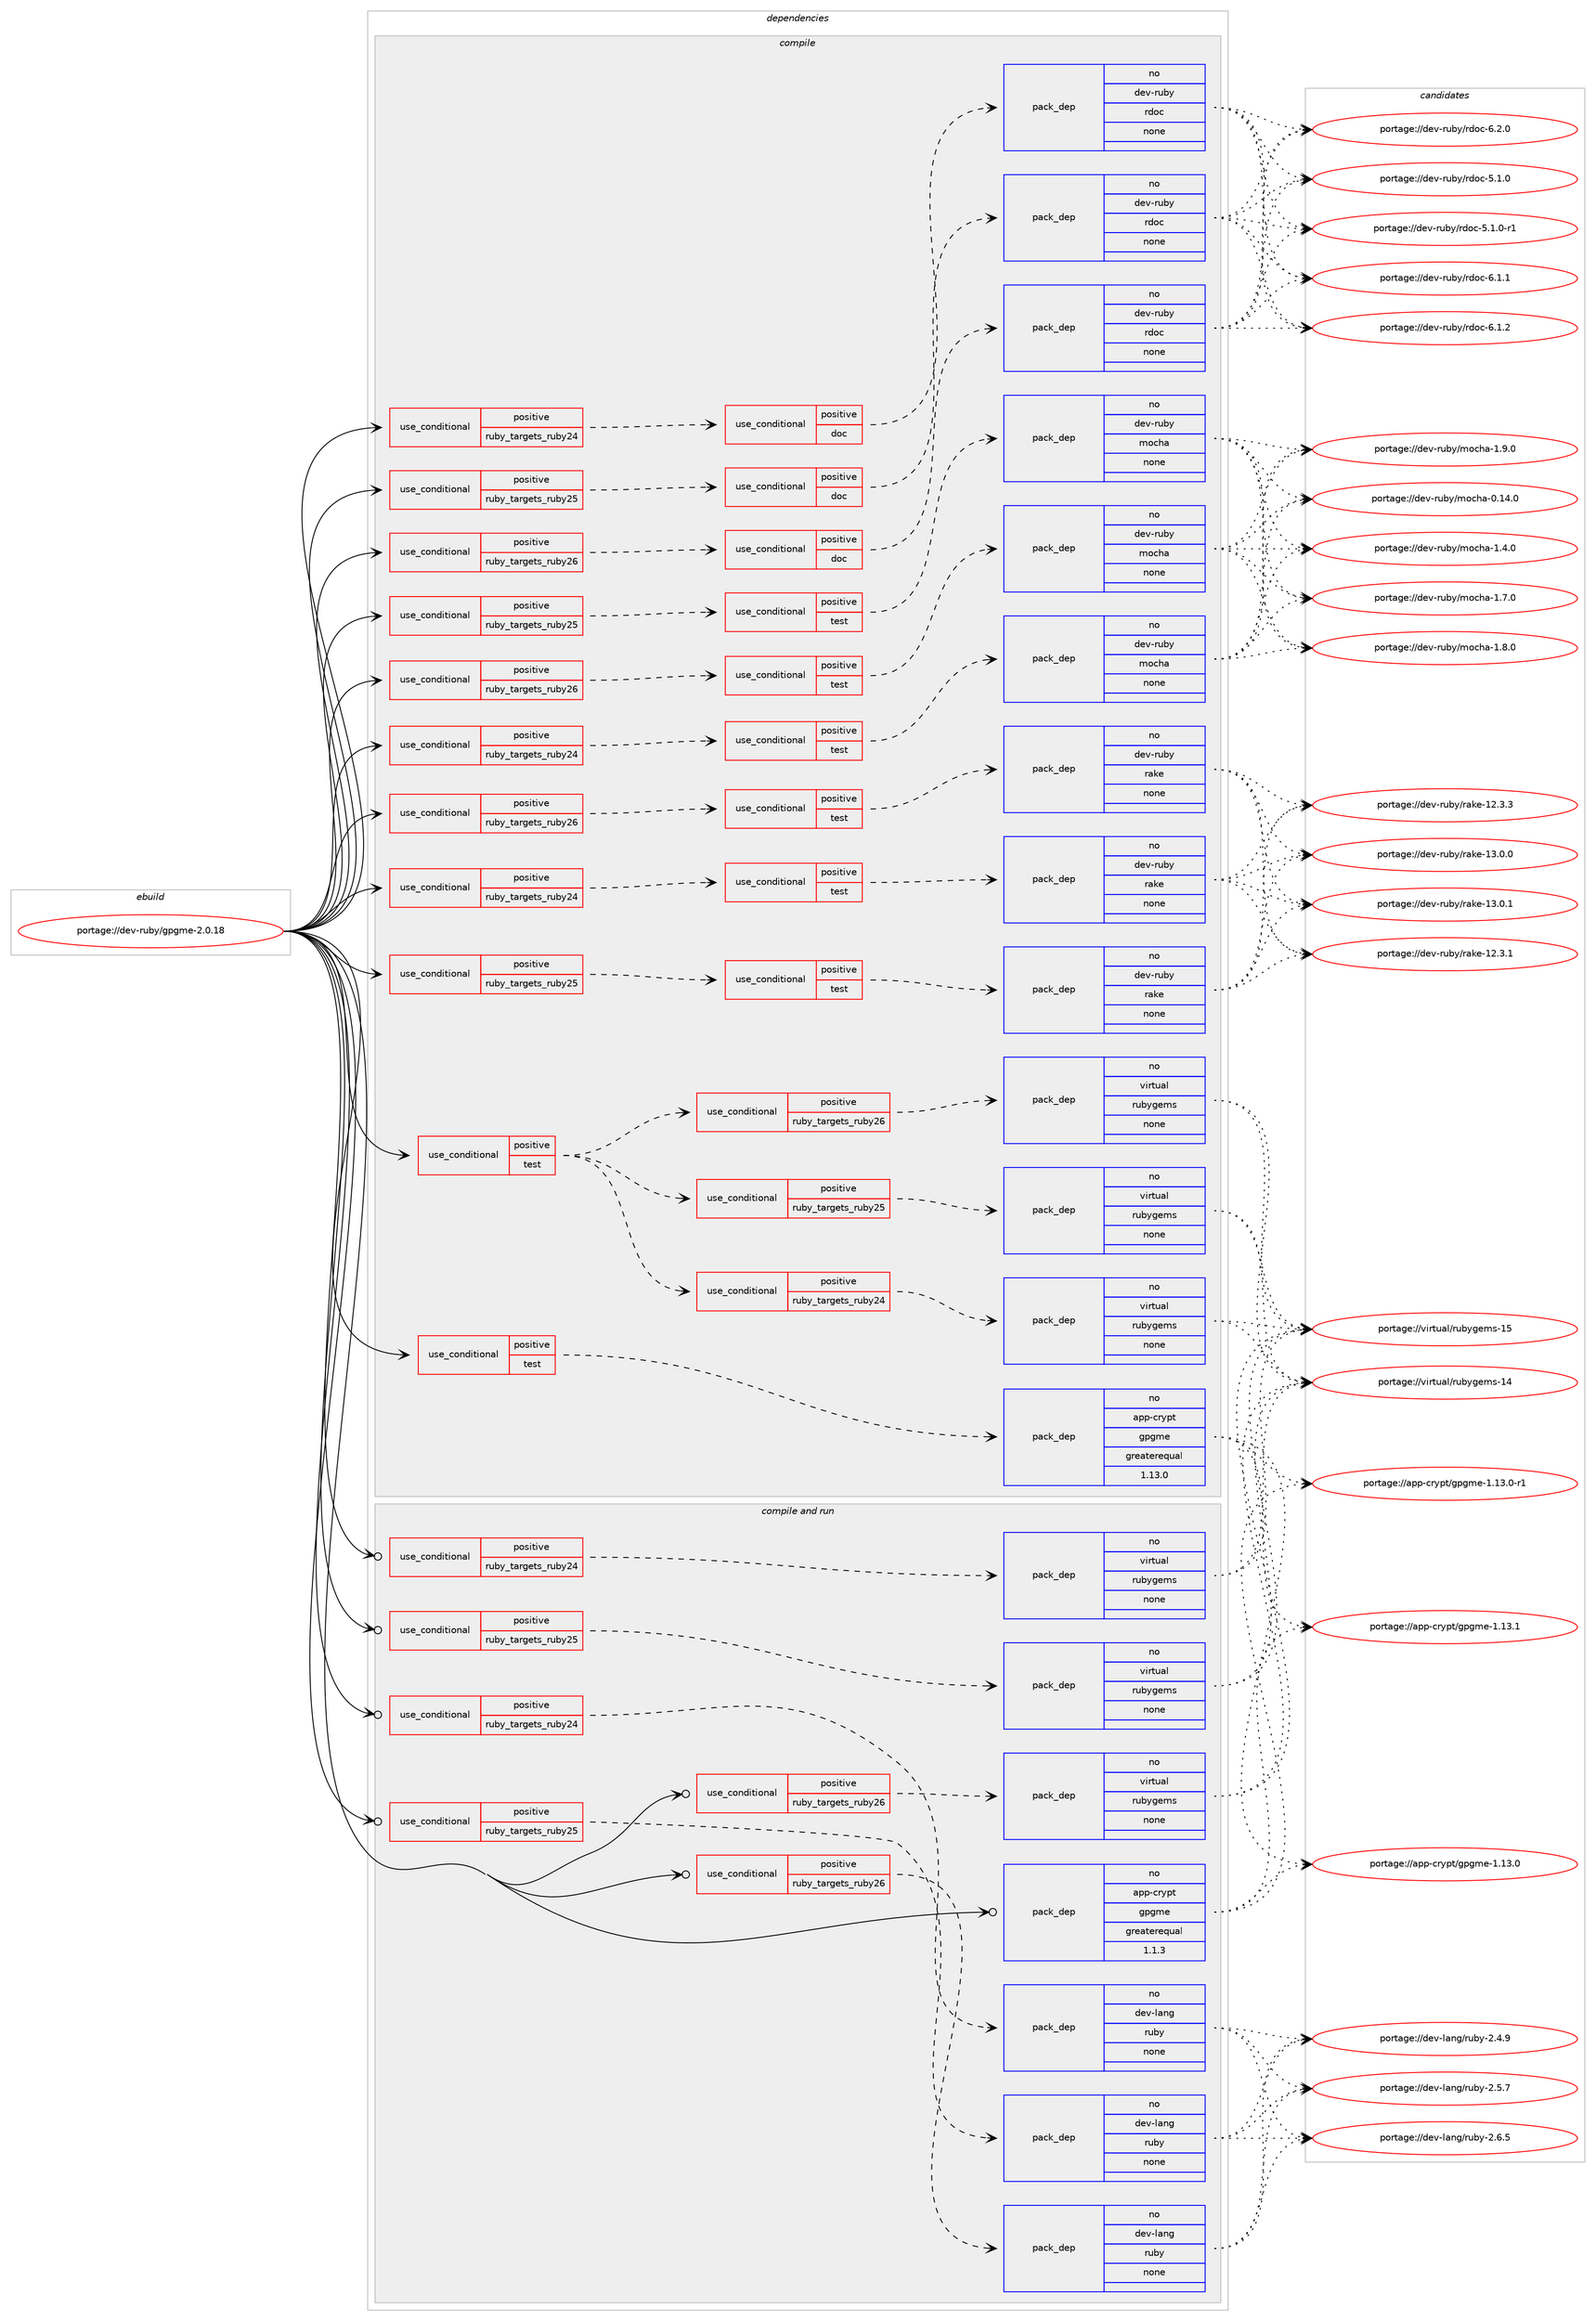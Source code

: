 digraph prolog {

# *************
# Graph options
# *************

newrank=true;
concentrate=true;
compound=true;
graph [rankdir=LR,fontname=Helvetica,fontsize=10,ranksep=1.5];#, ranksep=2.5, nodesep=0.2];
edge  [arrowhead=vee];
node  [fontname=Helvetica,fontsize=10];

# **********
# The ebuild
# **********

subgraph cluster_leftcol {
color=gray;
rank=same;
label=<<i>ebuild</i>>;
id [label="portage://dev-ruby/gpgme-2.0.18", color=red, width=4, href="../dev-ruby/gpgme-2.0.18.svg"];
}

# ****************
# The dependencies
# ****************

subgraph cluster_midcol {
color=gray;
label=<<i>dependencies</i>>;
subgraph cluster_compile {
fillcolor="#eeeeee";
style=filled;
label=<<i>compile</i>>;
subgraph cond52850 {
dependency222394 [label=<<TABLE BORDER="0" CELLBORDER="1" CELLSPACING="0" CELLPADDING="4"><TR><TD ROWSPAN="3" CELLPADDING="10">use_conditional</TD></TR><TR><TD>positive</TD></TR><TR><TD>ruby_targets_ruby24</TD></TR></TABLE>>, shape=none, color=red];
subgraph cond52851 {
dependency222395 [label=<<TABLE BORDER="0" CELLBORDER="1" CELLSPACING="0" CELLPADDING="4"><TR><TD ROWSPAN="3" CELLPADDING="10">use_conditional</TD></TR><TR><TD>positive</TD></TR><TR><TD>doc</TD></TR></TABLE>>, shape=none, color=red];
subgraph pack166064 {
dependency222396 [label=<<TABLE BORDER="0" CELLBORDER="1" CELLSPACING="0" CELLPADDING="4" WIDTH="220"><TR><TD ROWSPAN="6" CELLPADDING="30">pack_dep</TD></TR><TR><TD WIDTH="110">no</TD></TR><TR><TD>dev-ruby</TD></TR><TR><TD>rdoc</TD></TR><TR><TD>none</TD></TR><TR><TD></TD></TR></TABLE>>, shape=none, color=blue];
}
dependency222395:e -> dependency222396:w [weight=20,style="dashed",arrowhead="vee"];
}
dependency222394:e -> dependency222395:w [weight=20,style="dashed",arrowhead="vee"];
}
id:e -> dependency222394:w [weight=20,style="solid",arrowhead="vee"];
subgraph cond52852 {
dependency222397 [label=<<TABLE BORDER="0" CELLBORDER="1" CELLSPACING="0" CELLPADDING="4"><TR><TD ROWSPAN="3" CELLPADDING="10">use_conditional</TD></TR><TR><TD>positive</TD></TR><TR><TD>ruby_targets_ruby24</TD></TR></TABLE>>, shape=none, color=red];
subgraph cond52853 {
dependency222398 [label=<<TABLE BORDER="0" CELLBORDER="1" CELLSPACING="0" CELLPADDING="4"><TR><TD ROWSPAN="3" CELLPADDING="10">use_conditional</TD></TR><TR><TD>positive</TD></TR><TR><TD>test</TD></TR></TABLE>>, shape=none, color=red];
subgraph pack166065 {
dependency222399 [label=<<TABLE BORDER="0" CELLBORDER="1" CELLSPACING="0" CELLPADDING="4" WIDTH="220"><TR><TD ROWSPAN="6" CELLPADDING="30">pack_dep</TD></TR><TR><TD WIDTH="110">no</TD></TR><TR><TD>dev-ruby</TD></TR><TR><TD>mocha</TD></TR><TR><TD>none</TD></TR><TR><TD></TD></TR></TABLE>>, shape=none, color=blue];
}
dependency222398:e -> dependency222399:w [weight=20,style="dashed",arrowhead="vee"];
}
dependency222397:e -> dependency222398:w [weight=20,style="dashed",arrowhead="vee"];
}
id:e -> dependency222397:w [weight=20,style="solid",arrowhead="vee"];
subgraph cond52854 {
dependency222400 [label=<<TABLE BORDER="0" CELLBORDER="1" CELLSPACING="0" CELLPADDING="4"><TR><TD ROWSPAN="3" CELLPADDING="10">use_conditional</TD></TR><TR><TD>positive</TD></TR><TR><TD>ruby_targets_ruby24</TD></TR></TABLE>>, shape=none, color=red];
subgraph cond52855 {
dependency222401 [label=<<TABLE BORDER="0" CELLBORDER="1" CELLSPACING="0" CELLPADDING="4"><TR><TD ROWSPAN="3" CELLPADDING="10">use_conditional</TD></TR><TR><TD>positive</TD></TR><TR><TD>test</TD></TR></TABLE>>, shape=none, color=red];
subgraph pack166066 {
dependency222402 [label=<<TABLE BORDER="0" CELLBORDER="1" CELLSPACING="0" CELLPADDING="4" WIDTH="220"><TR><TD ROWSPAN="6" CELLPADDING="30">pack_dep</TD></TR><TR><TD WIDTH="110">no</TD></TR><TR><TD>dev-ruby</TD></TR><TR><TD>rake</TD></TR><TR><TD>none</TD></TR><TR><TD></TD></TR></TABLE>>, shape=none, color=blue];
}
dependency222401:e -> dependency222402:w [weight=20,style="dashed",arrowhead="vee"];
}
dependency222400:e -> dependency222401:w [weight=20,style="dashed",arrowhead="vee"];
}
id:e -> dependency222400:w [weight=20,style="solid",arrowhead="vee"];
subgraph cond52856 {
dependency222403 [label=<<TABLE BORDER="0" CELLBORDER="1" CELLSPACING="0" CELLPADDING="4"><TR><TD ROWSPAN="3" CELLPADDING="10">use_conditional</TD></TR><TR><TD>positive</TD></TR><TR><TD>ruby_targets_ruby25</TD></TR></TABLE>>, shape=none, color=red];
subgraph cond52857 {
dependency222404 [label=<<TABLE BORDER="0" CELLBORDER="1" CELLSPACING="0" CELLPADDING="4"><TR><TD ROWSPAN="3" CELLPADDING="10">use_conditional</TD></TR><TR><TD>positive</TD></TR><TR><TD>doc</TD></TR></TABLE>>, shape=none, color=red];
subgraph pack166067 {
dependency222405 [label=<<TABLE BORDER="0" CELLBORDER="1" CELLSPACING="0" CELLPADDING="4" WIDTH="220"><TR><TD ROWSPAN="6" CELLPADDING="30">pack_dep</TD></TR><TR><TD WIDTH="110">no</TD></TR><TR><TD>dev-ruby</TD></TR><TR><TD>rdoc</TD></TR><TR><TD>none</TD></TR><TR><TD></TD></TR></TABLE>>, shape=none, color=blue];
}
dependency222404:e -> dependency222405:w [weight=20,style="dashed",arrowhead="vee"];
}
dependency222403:e -> dependency222404:w [weight=20,style="dashed",arrowhead="vee"];
}
id:e -> dependency222403:w [weight=20,style="solid",arrowhead="vee"];
subgraph cond52858 {
dependency222406 [label=<<TABLE BORDER="0" CELLBORDER="1" CELLSPACING="0" CELLPADDING="4"><TR><TD ROWSPAN="3" CELLPADDING="10">use_conditional</TD></TR><TR><TD>positive</TD></TR><TR><TD>ruby_targets_ruby25</TD></TR></TABLE>>, shape=none, color=red];
subgraph cond52859 {
dependency222407 [label=<<TABLE BORDER="0" CELLBORDER="1" CELLSPACING="0" CELLPADDING="4"><TR><TD ROWSPAN="3" CELLPADDING="10">use_conditional</TD></TR><TR><TD>positive</TD></TR><TR><TD>test</TD></TR></TABLE>>, shape=none, color=red];
subgraph pack166068 {
dependency222408 [label=<<TABLE BORDER="0" CELLBORDER="1" CELLSPACING="0" CELLPADDING="4" WIDTH="220"><TR><TD ROWSPAN="6" CELLPADDING="30">pack_dep</TD></TR><TR><TD WIDTH="110">no</TD></TR><TR><TD>dev-ruby</TD></TR><TR><TD>mocha</TD></TR><TR><TD>none</TD></TR><TR><TD></TD></TR></TABLE>>, shape=none, color=blue];
}
dependency222407:e -> dependency222408:w [weight=20,style="dashed",arrowhead="vee"];
}
dependency222406:e -> dependency222407:w [weight=20,style="dashed",arrowhead="vee"];
}
id:e -> dependency222406:w [weight=20,style="solid",arrowhead="vee"];
subgraph cond52860 {
dependency222409 [label=<<TABLE BORDER="0" CELLBORDER="1" CELLSPACING="0" CELLPADDING="4"><TR><TD ROWSPAN="3" CELLPADDING="10">use_conditional</TD></TR><TR><TD>positive</TD></TR><TR><TD>ruby_targets_ruby25</TD></TR></TABLE>>, shape=none, color=red];
subgraph cond52861 {
dependency222410 [label=<<TABLE BORDER="0" CELLBORDER="1" CELLSPACING="0" CELLPADDING="4"><TR><TD ROWSPAN="3" CELLPADDING="10">use_conditional</TD></TR><TR><TD>positive</TD></TR><TR><TD>test</TD></TR></TABLE>>, shape=none, color=red];
subgraph pack166069 {
dependency222411 [label=<<TABLE BORDER="0" CELLBORDER="1" CELLSPACING="0" CELLPADDING="4" WIDTH="220"><TR><TD ROWSPAN="6" CELLPADDING="30">pack_dep</TD></TR><TR><TD WIDTH="110">no</TD></TR><TR><TD>dev-ruby</TD></TR><TR><TD>rake</TD></TR><TR><TD>none</TD></TR><TR><TD></TD></TR></TABLE>>, shape=none, color=blue];
}
dependency222410:e -> dependency222411:w [weight=20,style="dashed",arrowhead="vee"];
}
dependency222409:e -> dependency222410:w [weight=20,style="dashed",arrowhead="vee"];
}
id:e -> dependency222409:w [weight=20,style="solid",arrowhead="vee"];
subgraph cond52862 {
dependency222412 [label=<<TABLE BORDER="0" CELLBORDER="1" CELLSPACING="0" CELLPADDING="4"><TR><TD ROWSPAN="3" CELLPADDING="10">use_conditional</TD></TR><TR><TD>positive</TD></TR><TR><TD>ruby_targets_ruby26</TD></TR></TABLE>>, shape=none, color=red];
subgraph cond52863 {
dependency222413 [label=<<TABLE BORDER="0" CELLBORDER="1" CELLSPACING="0" CELLPADDING="4"><TR><TD ROWSPAN="3" CELLPADDING="10">use_conditional</TD></TR><TR><TD>positive</TD></TR><TR><TD>doc</TD></TR></TABLE>>, shape=none, color=red];
subgraph pack166070 {
dependency222414 [label=<<TABLE BORDER="0" CELLBORDER="1" CELLSPACING="0" CELLPADDING="4" WIDTH="220"><TR><TD ROWSPAN="6" CELLPADDING="30">pack_dep</TD></TR><TR><TD WIDTH="110">no</TD></TR><TR><TD>dev-ruby</TD></TR><TR><TD>rdoc</TD></TR><TR><TD>none</TD></TR><TR><TD></TD></TR></TABLE>>, shape=none, color=blue];
}
dependency222413:e -> dependency222414:w [weight=20,style="dashed",arrowhead="vee"];
}
dependency222412:e -> dependency222413:w [weight=20,style="dashed",arrowhead="vee"];
}
id:e -> dependency222412:w [weight=20,style="solid",arrowhead="vee"];
subgraph cond52864 {
dependency222415 [label=<<TABLE BORDER="0" CELLBORDER="1" CELLSPACING="0" CELLPADDING="4"><TR><TD ROWSPAN="3" CELLPADDING="10">use_conditional</TD></TR><TR><TD>positive</TD></TR><TR><TD>ruby_targets_ruby26</TD></TR></TABLE>>, shape=none, color=red];
subgraph cond52865 {
dependency222416 [label=<<TABLE BORDER="0" CELLBORDER="1" CELLSPACING="0" CELLPADDING="4"><TR><TD ROWSPAN="3" CELLPADDING="10">use_conditional</TD></TR><TR><TD>positive</TD></TR><TR><TD>test</TD></TR></TABLE>>, shape=none, color=red];
subgraph pack166071 {
dependency222417 [label=<<TABLE BORDER="0" CELLBORDER="1" CELLSPACING="0" CELLPADDING="4" WIDTH="220"><TR><TD ROWSPAN="6" CELLPADDING="30">pack_dep</TD></TR><TR><TD WIDTH="110">no</TD></TR><TR><TD>dev-ruby</TD></TR><TR><TD>mocha</TD></TR><TR><TD>none</TD></TR><TR><TD></TD></TR></TABLE>>, shape=none, color=blue];
}
dependency222416:e -> dependency222417:w [weight=20,style="dashed",arrowhead="vee"];
}
dependency222415:e -> dependency222416:w [weight=20,style="dashed",arrowhead="vee"];
}
id:e -> dependency222415:w [weight=20,style="solid",arrowhead="vee"];
subgraph cond52866 {
dependency222418 [label=<<TABLE BORDER="0" CELLBORDER="1" CELLSPACING="0" CELLPADDING="4"><TR><TD ROWSPAN="3" CELLPADDING="10">use_conditional</TD></TR><TR><TD>positive</TD></TR><TR><TD>ruby_targets_ruby26</TD></TR></TABLE>>, shape=none, color=red];
subgraph cond52867 {
dependency222419 [label=<<TABLE BORDER="0" CELLBORDER="1" CELLSPACING="0" CELLPADDING="4"><TR><TD ROWSPAN="3" CELLPADDING="10">use_conditional</TD></TR><TR><TD>positive</TD></TR><TR><TD>test</TD></TR></TABLE>>, shape=none, color=red];
subgraph pack166072 {
dependency222420 [label=<<TABLE BORDER="0" CELLBORDER="1" CELLSPACING="0" CELLPADDING="4" WIDTH="220"><TR><TD ROWSPAN="6" CELLPADDING="30">pack_dep</TD></TR><TR><TD WIDTH="110">no</TD></TR><TR><TD>dev-ruby</TD></TR><TR><TD>rake</TD></TR><TR><TD>none</TD></TR><TR><TD></TD></TR></TABLE>>, shape=none, color=blue];
}
dependency222419:e -> dependency222420:w [weight=20,style="dashed",arrowhead="vee"];
}
dependency222418:e -> dependency222419:w [weight=20,style="dashed",arrowhead="vee"];
}
id:e -> dependency222418:w [weight=20,style="solid",arrowhead="vee"];
subgraph cond52868 {
dependency222421 [label=<<TABLE BORDER="0" CELLBORDER="1" CELLSPACING="0" CELLPADDING="4"><TR><TD ROWSPAN="3" CELLPADDING="10">use_conditional</TD></TR><TR><TD>positive</TD></TR><TR><TD>test</TD></TR></TABLE>>, shape=none, color=red];
subgraph cond52869 {
dependency222422 [label=<<TABLE BORDER="0" CELLBORDER="1" CELLSPACING="0" CELLPADDING="4"><TR><TD ROWSPAN="3" CELLPADDING="10">use_conditional</TD></TR><TR><TD>positive</TD></TR><TR><TD>ruby_targets_ruby24</TD></TR></TABLE>>, shape=none, color=red];
subgraph pack166073 {
dependency222423 [label=<<TABLE BORDER="0" CELLBORDER="1" CELLSPACING="0" CELLPADDING="4" WIDTH="220"><TR><TD ROWSPAN="6" CELLPADDING="30">pack_dep</TD></TR><TR><TD WIDTH="110">no</TD></TR><TR><TD>virtual</TD></TR><TR><TD>rubygems</TD></TR><TR><TD>none</TD></TR><TR><TD></TD></TR></TABLE>>, shape=none, color=blue];
}
dependency222422:e -> dependency222423:w [weight=20,style="dashed",arrowhead="vee"];
}
dependency222421:e -> dependency222422:w [weight=20,style="dashed",arrowhead="vee"];
subgraph cond52870 {
dependency222424 [label=<<TABLE BORDER="0" CELLBORDER="1" CELLSPACING="0" CELLPADDING="4"><TR><TD ROWSPAN="3" CELLPADDING="10">use_conditional</TD></TR><TR><TD>positive</TD></TR><TR><TD>ruby_targets_ruby25</TD></TR></TABLE>>, shape=none, color=red];
subgraph pack166074 {
dependency222425 [label=<<TABLE BORDER="0" CELLBORDER="1" CELLSPACING="0" CELLPADDING="4" WIDTH="220"><TR><TD ROWSPAN="6" CELLPADDING="30">pack_dep</TD></TR><TR><TD WIDTH="110">no</TD></TR><TR><TD>virtual</TD></TR><TR><TD>rubygems</TD></TR><TR><TD>none</TD></TR><TR><TD></TD></TR></TABLE>>, shape=none, color=blue];
}
dependency222424:e -> dependency222425:w [weight=20,style="dashed",arrowhead="vee"];
}
dependency222421:e -> dependency222424:w [weight=20,style="dashed",arrowhead="vee"];
subgraph cond52871 {
dependency222426 [label=<<TABLE BORDER="0" CELLBORDER="1" CELLSPACING="0" CELLPADDING="4"><TR><TD ROWSPAN="3" CELLPADDING="10">use_conditional</TD></TR><TR><TD>positive</TD></TR><TR><TD>ruby_targets_ruby26</TD></TR></TABLE>>, shape=none, color=red];
subgraph pack166075 {
dependency222427 [label=<<TABLE BORDER="0" CELLBORDER="1" CELLSPACING="0" CELLPADDING="4" WIDTH="220"><TR><TD ROWSPAN="6" CELLPADDING="30">pack_dep</TD></TR><TR><TD WIDTH="110">no</TD></TR><TR><TD>virtual</TD></TR><TR><TD>rubygems</TD></TR><TR><TD>none</TD></TR><TR><TD></TD></TR></TABLE>>, shape=none, color=blue];
}
dependency222426:e -> dependency222427:w [weight=20,style="dashed",arrowhead="vee"];
}
dependency222421:e -> dependency222426:w [weight=20,style="dashed",arrowhead="vee"];
}
id:e -> dependency222421:w [weight=20,style="solid",arrowhead="vee"];
subgraph cond52872 {
dependency222428 [label=<<TABLE BORDER="0" CELLBORDER="1" CELLSPACING="0" CELLPADDING="4"><TR><TD ROWSPAN="3" CELLPADDING="10">use_conditional</TD></TR><TR><TD>positive</TD></TR><TR><TD>test</TD></TR></TABLE>>, shape=none, color=red];
subgraph pack166076 {
dependency222429 [label=<<TABLE BORDER="0" CELLBORDER="1" CELLSPACING="0" CELLPADDING="4" WIDTH="220"><TR><TD ROWSPAN="6" CELLPADDING="30">pack_dep</TD></TR><TR><TD WIDTH="110">no</TD></TR><TR><TD>app-crypt</TD></TR><TR><TD>gpgme</TD></TR><TR><TD>greaterequal</TD></TR><TR><TD>1.13.0</TD></TR></TABLE>>, shape=none, color=blue];
}
dependency222428:e -> dependency222429:w [weight=20,style="dashed",arrowhead="vee"];
}
id:e -> dependency222428:w [weight=20,style="solid",arrowhead="vee"];
}
subgraph cluster_compileandrun {
fillcolor="#eeeeee";
style=filled;
label=<<i>compile and run</i>>;
subgraph cond52873 {
dependency222430 [label=<<TABLE BORDER="0" CELLBORDER="1" CELLSPACING="0" CELLPADDING="4"><TR><TD ROWSPAN="3" CELLPADDING="10">use_conditional</TD></TR><TR><TD>positive</TD></TR><TR><TD>ruby_targets_ruby24</TD></TR></TABLE>>, shape=none, color=red];
subgraph pack166077 {
dependency222431 [label=<<TABLE BORDER="0" CELLBORDER="1" CELLSPACING="0" CELLPADDING="4" WIDTH="220"><TR><TD ROWSPAN="6" CELLPADDING="30">pack_dep</TD></TR><TR><TD WIDTH="110">no</TD></TR><TR><TD>dev-lang</TD></TR><TR><TD>ruby</TD></TR><TR><TD>none</TD></TR><TR><TD></TD></TR></TABLE>>, shape=none, color=blue];
}
dependency222430:e -> dependency222431:w [weight=20,style="dashed",arrowhead="vee"];
}
id:e -> dependency222430:w [weight=20,style="solid",arrowhead="odotvee"];
subgraph cond52874 {
dependency222432 [label=<<TABLE BORDER="0" CELLBORDER="1" CELLSPACING="0" CELLPADDING="4"><TR><TD ROWSPAN="3" CELLPADDING="10">use_conditional</TD></TR><TR><TD>positive</TD></TR><TR><TD>ruby_targets_ruby24</TD></TR></TABLE>>, shape=none, color=red];
subgraph pack166078 {
dependency222433 [label=<<TABLE BORDER="0" CELLBORDER="1" CELLSPACING="0" CELLPADDING="4" WIDTH="220"><TR><TD ROWSPAN="6" CELLPADDING="30">pack_dep</TD></TR><TR><TD WIDTH="110">no</TD></TR><TR><TD>virtual</TD></TR><TR><TD>rubygems</TD></TR><TR><TD>none</TD></TR><TR><TD></TD></TR></TABLE>>, shape=none, color=blue];
}
dependency222432:e -> dependency222433:w [weight=20,style="dashed",arrowhead="vee"];
}
id:e -> dependency222432:w [weight=20,style="solid",arrowhead="odotvee"];
subgraph cond52875 {
dependency222434 [label=<<TABLE BORDER="0" CELLBORDER="1" CELLSPACING="0" CELLPADDING="4"><TR><TD ROWSPAN="3" CELLPADDING="10">use_conditional</TD></TR><TR><TD>positive</TD></TR><TR><TD>ruby_targets_ruby25</TD></TR></TABLE>>, shape=none, color=red];
subgraph pack166079 {
dependency222435 [label=<<TABLE BORDER="0" CELLBORDER="1" CELLSPACING="0" CELLPADDING="4" WIDTH="220"><TR><TD ROWSPAN="6" CELLPADDING="30">pack_dep</TD></TR><TR><TD WIDTH="110">no</TD></TR><TR><TD>dev-lang</TD></TR><TR><TD>ruby</TD></TR><TR><TD>none</TD></TR><TR><TD></TD></TR></TABLE>>, shape=none, color=blue];
}
dependency222434:e -> dependency222435:w [weight=20,style="dashed",arrowhead="vee"];
}
id:e -> dependency222434:w [weight=20,style="solid",arrowhead="odotvee"];
subgraph cond52876 {
dependency222436 [label=<<TABLE BORDER="0" CELLBORDER="1" CELLSPACING="0" CELLPADDING="4"><TR><TD ROWSPAN="3" CELLPADDING="10">use_conditional</TD></TR><TR><TD>positive</TD></TR><TR><TD>ruby_targets_ruby25</TD></TR></TABLE>>, shape=none, color=red];
subgraph pack166080 {
dependency222437 [label=<<TABLE BORDER="0" CELLBORDER="1" CELLSPACING="0" CELLPADDING="4" WIDTH="220"><TR><TD ROWSPAN="6" CELLPADDING="30">pack_dep</TD></TR><TR><TD WIDTH="110">no</TD></TR><TR><TD>virtual</TD></TR><TR><TD>rubygems</TD></TR><TR><TD>none</TD></TR><TR><TD></TD></TR></TABLE>>, shape=none, color=blue];
}
dependency222436:e -> dependency222437:w [weight=20,style="dashed",arrowhead="vee"];
}
id:e -> dependency222436:w [weight=20,style="solid",arrowhead="odotvee"];
subgraph cond52877 {
dependency222438 [label=<<TABLE BORDER="0" CELLBORDER="1" CELLSPACING="0" CELLPADDING="4"><TR><TD ROWSPAN="3" CELLPADDING="10">use_conditional</TD></TR><TR><TD>positive</TD></TR><TR><TD>ruby_targets_ruby26</TD></TR></TABLE>>, shape=none, color=red];
subgraph pack166081 {
dependency222439 [label=<<TABLE BORDER="0" CELLBORDER="1" CELLSPACING="0" CELLPADDING="4" WIDTH="220"><TR><TD ROWSPAN="6" CELLPADDING="30">pack_dep</TD></TR><TR><TD WIDTH="110">no</TD></TR><TR><TD>dev-lang</TD></TR><TR><TD>ruby</TD></TR><TR><TD>none</TD></TR><TR><TD></TD></TR></TABLE>>, shape=none, color=blue];
}
dependency222438:e -> dependency222439:w [weight=20,style="dashed",arrowhead="vee"];
}
id:e -> dependency222438:w [weight=20,style="solid",arrowhead="odotvee"];
subgraph cond52878 {
dependency222440 [label=<<TABLE BORDER="0" CELLBORDER="1" CELLSPACING="0" CELLPADDING="4"><TR><TD ROWSPAN="3" CELLPADDING="10">use_conditional</TD></TR><TR><TD>positive</TD></TR><TR><TD>ruby_targets_ruby26</TD></TR></TABLE>>, shape=none, color=red];
subgraph pack166082 {
dependency222441 [label=<<TABLE BORDER="0" CELLBORDER="1" CELLSPACING="0" CELLPADDING="4" WIDTH="220"><TR><TD ROWSPAN="6" CELLPADDING="30">pack_dep</TD></TR><TR><TD WIDTH="110">no</TD></TR><TR><TD>virtual</TD></TR><TR><TD>rubygems</TD></TR><TR><TD>none</TD></TR><TR><TD></TD></TR></TABLE>>, shape=none, color=blue];
}
dependency222440:e -> dependency222441:w [weight=20,style="dashed",arrowhead="vee"];
}
id:e -> dependency222440:w [weight=20,style="solid",arrowhead="odotvee"];
subgraph pack166083 {
dependency222442 [label=<<TABLE BORDER="0" CELLBORDER="1" CELLSPACING="0" CELLPADDING="4" WIDTH="220"><TR><TD ROWSPAN="6" CELLPADDING="30">pack_dep</TD></TR><TR><TD WIDTH="110">no</TD></TR><TR><TD>app-crypt</TD></TR><TR><TD>gpgme</TD></TR><TR><TD>greaterequal</TD></TR><TR><TD>1.1.3</TD></TR></TABLE>>, shape=none, color=blue];
}
id:e -> dependency222442:w [weight=20,style="solid",arrowhead="odotvee"];
}
subgraph cluster_run {
fillcolor="#eeeeee";
style=filled;
label=<<i>run</i>>;
}
}

# **************
# The candidates
# **************

subgraph cluster_choices {
rank=same;
color=gray;
label=<<i>candidates</i>>;

subgraph choice166064 {
color=black;
nodesep=1;
choiceportage10010111845114117981214711410011199455346494648 [label="portage://dev-ruby/rdoc-5.1.0", color=red, width=4,href="../dev-ruby/rdoc-5.1.0.svg"];
choiceportage100101118451141179812147114100111994553464946484511449 [label="portage://dev-ruby/rdoc-5.1.0-r1", color=red, width=4,href="../dev-ruby/rdoc-5.1.0-r1.svg"];
choiceportage10010111845114117981214711410011199455446494649 [label="portage://dev-ruby/rdoc-6.1.1", color=red, width=4,href="../dev-ruby/rdoc-6.1.1.svg"];
choiceportage10010111845114117981214711410011199455446494650 [label="portage://dev-ruby/rdoc-6.1.2", color=red, width=4,href="../dev-ruby/rdoc-6.1.2.svg"];
choiceportage10010111845114117981214711410011199455446504648 [label="portage://dev-ruby/rdoc-6.2.0", color=red, width=4,href="../dev-ruby/rdoc-6.2.0.svg"];
dependency222396:e -> choiceportage10010111845114117981214711410011199455346494648:w [style=dotted,weight="100"];
dependency222396:e -> choiceportage100101118451141179812147114100111994553464946484511449:w [style=dotted,weight="100"];
dependency222396:e -> choiceportage10010111845114117981214711410011199455446494649:w [style=dotted,weight="100"];
dependency222396:e -> choiceportage10010111845114117981214711410011199455446494650:w [style=dotted,weight="100"];
dependency222396:e -> choiceportage10010111845114117981214711410011199455446504648:w [style=dotted,weight="100"];
}
subgraph choice166065 {
color=black;
nodesep=1;
choiceportage100101118451141179812147109111991049745484649524648 [label="portage://dev-ruby/mocha-0.14.0", color=red, width=4,href="../dev-ruby/mocha-0.14.0.svg"];
choiceportage1001011184511411798121471091119910497454946524648 [label="portage://dev-ruby/mocha-1.4.0", color=red, width=4,href="../dev-ruby/mocha-1.4.0.svg"];
choiceportage1001011184511411798121471091119910497454946554648 [label="portage://dev-ruby/mocha-1.7.0", color=red, width=4,href="../dev-ruby/mocha-1.7.0.svg"];
choiceportage1001011184511411798121471091119910497454946564648 [label="portage://dev-ruby/mocha-1.8.0", color=red, width=4,href="../dev-ruby/mocha-1.8.0.svg"];
choiceportage1001011184511411798121471091119910497454946574648 [label="portage://dev-ruby/mocha-1.9.0", color=red, width=4,href="../dev-ruby/mocha-1.9.0.svg"];
dependency222399:e -> choiceportage100101118451141179812147109111991049745484649524648:w [style=dotted,weight="100"];
dependency222399:e -> choiceportage1001011184511411798121471091119910497454946524648:w [style=dotted,weight="100"];
dependency222399:e -> choiceportage1001011184511411798121471091119910497454946554648:w [style=dotted,weight="100"];
dependency222399:e -> choiceportage1001011184511411798121471091119910497454946564648:w [style=dotted,weight="100"];
dependency222399:e -> choiceportage1001011184511411798121471091119910497454946574648:w [style=dotted,weight="100"];
}
subgraph choice166066 {
color=black;
nodesep=1;
choiceportage1001011184511411798121471149710710145495046514649 [label="portage://dev-ruby/rake-12.3.1", color=red, width=4,href="../dev-ruby/rake-12.3.1.svg"];
choiceportage1001011184511411798121471149710710145495046514651 [label="portage://dev-ruby/rake-12.3.3", color=red, width=4,href="../dev-ruby/rake-12.3.3.svg"];
choiceportage1001011184511411798121471149710710145495146484648 [label="portage://dev-ruby/rake-13.0.0", color=red, width=4,href="../dev-ruby/rake-13.0.0.svg"];
choiceportage1001011184511411798121471149710710145495146484649 [label="portage://dev-ruby/rake-13.0.1", color=red, width=4,href="../dev-ruby/rake-13.0.1.svg"];
dependency222402:e -> choiceportage1001011184511411798121471149710710145495046514649:w [style=dotted,weight="100"];
dependency222402:e -> choiceportage1001011184511411798121471149710710145495046514651:w [style=dotted,weight="100"];
dependency222402:e -> choiceportage1001011184511411798121471149710710145495146484648:w [style=dotted,weight="100"];
dependency222402:e -> choiceportage1001011184511411798121471149710710145495146484649:w [style=dotted,weight="100"];
}
subgraph choice166067 {
color=black;
nodesep=1;
choiceportage10010111845114117981214711410011199455346494648 [label="portage://dev-ruby/rdoc-5.1.0", color=red, width=4,href="../dev-ruby/rdoc-5.1.0.svg"];
choiceportage100101118451141179812147114100111994553464946484511449 [label="portage://dev-ruby/rdoc-5.1.0-r1", color=red, width=4,href="../dev-ruby/rdoc-5.1.0-r1.svg"];
choiceportage10010111845114117981214711410011199455446494649 [label="portage://dev-ruby/rdoc-6.1.1", color=red, width=4,href="../dev-ruby/rdoc-6.1.1.svg"];
choiceportage10010111845114117981214711410011199455446494650 [label="portage://dev-ruby/rdoc-6.1.2", color=red, width=4,href="../dev-ruby/rdoc-6.1.2.svg"];
choiceportage10010111845114117981214711410011199455446504648 [label="portage://dev-ruby/rdoc-6.2.0", color=red, width=4,href="../dev-ruby/rdoc-6.2.0.svg"];
dependency222405:e -> choiceportage10010111845114117981214711410011199455346494648:w [style=dotted,weight="100"];
dependency222405:e -> choiceportage100101118451141179812147114100111994553464946484511449:w [style=dotted,weight="100"];
dependency222405:e -> choiceportage10010111845114117981214711410011199455446494649:w [style=dotted,weight="100"];
dependency222405:e -> choiceportage10010111845114117981214711410011199455446494650:w [style=dotted,weight="100"];
dependency222405:e -> choiceportage10010111845114117981214711410011199455446504648:w [style=dotted,weight="100"];
}
subgraph choice166068 {
color=black;
nodesep=1;
choiceportage100101118451141179812147109111991049745484649524648 [label="portage://dev-ruby/mocha-0.14.0", color=red, width=4,href="../dev-ruby/mocha-0.14.0.svg"];
choiceportage1001011184511411798121471091119910497454946524648 [label="portage://dev-ruby/mocha-1.4.0", color=red, width=4,href="../dev-ruby/mocha-1.4.0.svg"];
choiceportage1001011184511411798121471091119910497454946554648 [label="portage://dev-ruby/mocha-1.7.0", color=red, width=4,href="../dev-ruby/mocha-1.7.0.svg"];
choiceportage1001011184511411798121471091119910497454946564648 [label="portage://dev-ruby/mocha-1.8.0", color=red, width=4,href="../dev-ruby/mocha-1.8.0.svg"];
choiceportage1001011184511411798121471091119910497454946574648 [label="portage://dev-ruby/mocha-1.9.0", color=red, width=4,href="../dev-ruby/mocha-1.9.0.svg"];
dependency222408:e -> choiceportage100101118451141179812147109111991049745484649524648:w [style=dotted,weight="100"];
dependency222408:e -> choiceportage1001011184511411798121471091119910497454946524648:w [style=dotted,weight="100"];
dependency222408:e -> choiceportage1001011184511411798121471091119910497454946554648:w [style=dotted,weight="100"];
dependency222408:e -> choiceportage1001011184511411798121471091119910497454946564648:w [style=dotted,weight="100"];
dependency222408:e -> choiceportage1001011184511411798121471091119910497454946574648:w [style=dotted,weight="100"];
}
subgraph choice166069 {
color=black;
nodesep=1;
choiceportage1001011184511411798121471149710710145495046514649 [label="portage://dev-ruby/rake-12.3.1", color=red, width=4,href="../dev-ruby/rake-12.3.1.svg"];
choiceportage1001011184511411798121471149710710145495046514651 [label="portage://dev-ruby/rake-12.3.3", color=red, width=4,href="../dev-ruby/rake-12.3.3.svg"];
choiceportage1001011184511411798121471149710710145495146484648 [label="portage://dev-ruby/rake-13.0.0", color=red, width=4,href="../dev-ruby/rake-13.0.0.svg"];
choiceportage1001011184511411798121471149710710145495146484649 [label="portage://dev-ruby/rake-13.0.1", color=red, width=4,href="../dev-ruby/rake-13.0.1.svg"];
dependency222411:e -> choiceportage1001011184511411798121471149710710145495046514649:w [style=dotted,weight="100"];
dependency222411:e -> choiceportage1001011184511411798121471149710710145495046514651:w [style=dotted,weight="100"];
dependency222411:e -> choiceportage1001011184511411798121471149710710145495146484648:w [style=dotted,weight="100"];
dependency222411:e -> choiceportage1001011184511411798121471149710710145495146484649:w [style=dotted,weight="100"];
}
subgraph choice166070 {
color=black;
nodesep=1;
choiceportage10010111845114117981214711410011199455346494648 [label="portage://dev-ruby/rdoc-5.1.0", color=red, width=4,href="../dev-ruby/rdoc-5.1.0.svg"];
choiceportage100101118451141179812147114100111994553464946484511449 [label="portage://dev-ruby/rdoc-5.1.0-r1", color=red, width=4,href="../dev-ruby/rdoc-5.1.0-r1.svg"];
choiceportage10010111845114117981214711410011199455446494649 [label="portage://dev-ruby/rdoc-6.1.1", color=red, width=4,href="../dev-ruby/rdoc-6.1.1.svg"];
choiceportage10010111845114117981214711410011199455446494650 [label="portage://dev-ruby/rdoc-6.1.2", color=red, width=4,href="../dev-ruby/rdoc-6.1.2.svg"];
choiceportage10010111845114117981214711410011199455446504648 [label="portage://dev-ruby/rdoc-6.2.0", color=red, width=4,href="../dev-ruby/rdoc-6.2.0.svg"];
dependency222414:e -> choiceportage10010111845114117981214711410011199455346494648:w [style=dotted,weight="100"];
dependency222414:e -> choiceportage100101118451141179812147114100111994553464946484511449:w [style=dotted,weight="100"];
dependency222414:e -> choiceportage10010111845114117981214711410011199455446494649:w [style=dotted,weight="100"];
dependency222414:e -> choiceportage10010111845114117981214711410011199455446494650:w [style=dotted,weight="100"];
dependency222414:e -> choiceportage10010111845114117981214711410011199455446504648:w [style=dotted,weight="100"];
}
subgraph choice166071 {
color=black;
nodesep=1;
choiceportage100101118451141179812147109111991049745484649524648 [label="portage://dev-ruby/mocha-0.14.0", color=red, width=4,href="../dev-ruby/mocha-0.14.0.svg"];
choiceportage1001011184511411798121471091119910497454946524648 [label="portage://dev-ruby/mocha-1.4.0", color=red, width=4,href="../dev-ruby/mocha-1.4.0.svg"];
choiceportage1001011184511411798121471091119910497454946554648 [label="portage://dev-ruby/mocha-1.7.0", color=red, width=4,href="../dev-ruby/mocha-1.7.0.svg"];
choiceportage1001011184511411798121471091119910497454946564648 [label="portage://dev-ruby/mocha-1.8.0", color=red, width=4,href="../dev-ruby/mocha-1.8.0.svg"];
choiceportage1001011184511411798121471091119910497454946574648 [label="portage://dev-ruby/mocha-1.9.0", color=red, width=4,href="../dev-ruby/mocha-1.9.0.svg"];
dependency222417:e -> choiceportage100101118451141179812147109111991049745484649524648:w [style=dotted,weight="100"];
dependency222417:e -> choiceportage1001011184511411798121471091119910497454946524648:w [style=dotted,weight="100"];
dependency222417:e -> choiceportage1001011184511411798121471091119910497454946554648:w [style=dotted,weight="100"];
dependency222417:e -> choiceportage1001011184511411798121471091119910497454946564648:w [style=dotted,weight="100"];
dependency222417:e -> choiceportage1001011184511411798121471091119910497454946574648:w [style=dotted,weight="100"];
}
subgraph choice166072 {
color=black;
nodesep=1;
choiceportage1001011184511411798121471149710710145495046514649 [label="portage://dev-ruby/rake-12.3.1", color=red, width=4,href="../dev-ruby/rake-12.3.1.svg"];
choiceportage1001011184511411798121471149710710145495046514651 [label="portage://dev-ruby/rake-12.3.3", color=red, width=4,href="../dev-ruby/rake-12.3.3.svg"];
choiceportage1001011184511411798121471149710710145495146484648 [label="portage://dev-ruby/rake-13.0.0", color=red, width=4,href="../dev-ruby/rake-13.0.0.svg"];
choiceportage1001011184511411798121471149710710145495146484649 [label="portage://dev-ruby/rake-13.0.1", color=red, width=4,href="../dev-ruby/rake-13.0.1.svg"];
dependency222420:e -> choiceportage1001011184511411798121471149710710145495046514649:w [style=dotted,weight="100"];
dependency222420:e -> choiceportage1001011184511411798121471149710710145495046514651:w [style=dotted,weight="100"];
dependency222420:e -> choiceportage1001011184511411798121471149710710145495146484648:w [style=dotted,weight="100"];
dependency222420:e -> choiceportage1001011184511411798121471149710710145495146484649:w [style=dotted,weight="100"];
}
subgraph choice166073 {
color=black;
nodesep=1;
choiceportage118105114116117971084711411798121103101109115454952 [label="portage://virtual/rubygems-14", color=red, width=4,href="../virtual/rubygems-14.svg"];
choiceportage118105114116117971084711411798121103101109115454953 [label="portage://virtual/rubygems-15", color=red, width=4,href="../virtual/rubygems-15.svg"];
dependency222423:e -> choiceportage118105114116117971084711411798121103101109115454952:w [style=dotted,weight="100"];
dependency222423:e -> choiceportage118105114116117971084711411798121103101109115454953:w [style=dotted,weight="100"];
}
subgraph choice166074 {
color=black;
nodesep=1;
choiceportage118105114116117971084711411798121103101109115454952 [label="portage://virtual/rubygems-14", color=red, width=4,href="../virtual/rubygems-14.svg"];
choiceportage118105114116117971084711411798121103101109115454953 [label="portage://virtual/rubygems-15", color=red, width=4,href="../virtual/rubygems-15.svg"];
dependency222425:e -> choiceportage118105114116117971084711411798121103101109115454952:w [style=dotted,weight="100"];
dependency222425:e -> choiceportage118105114116117971084711411798121103101109115454953:w [style=dotted,weight="100"];
}
subgraph choice166075 {
color=black;
nodesep=1;
choiceportage118105114116117971084711411798121103101109115454952 [label="portage://virtual/rubygems-14", color=red, width=4,href="../virtual/rubygems-14.svg"];
choiceportage118105114116117971084711411798121103101109115454953 [label="portage://virtual/rubygems-15", color=red, width=4,href="../virtual/rubygems-15.svg"];
dependency222427:e -> choiceportage118105114116117971084711411798121103101109115454952:w [style=dotted,weight="100"];
dependency222427:e -> choiceportage118105114116117971084711411798121103101109115454953:w [style=dotted,weight="100"];
}
subgraph choice166076 {
color=black;
nodesep=1;
choiceportage9711211245991141211121164710311210310910145494649514648 [label="portage://app-crypt/gpgme-1.13.0", color=red, width=4,href="../app-crypt/gpgme-1.13.0.svg"];
choiceportage97112112459911412111211647103112103109101454946495146484511449 [label="portage://app-crypt/gpgme-1.13.0-r1", color=red, width=4,href="../app-crypt/gpgme-1.13.0-r1.svg"];
choiceportage9711211245991141211121164710311210310910145494649514649 [label="portage://app-crypt/gpgme-1.13.1", color=red, width=4,href="../app-crypt/gpgme-1.13.1.svg"];
dependency222429:e -> choiceportage9711211245991141211121164710311210310910145494649514648:w [style=dotted,weight="100"];
dependency222429:e -> choiceportage97112112459911412111211647103112103109101454946495146484511449:w [style=dotted,weight="100"];
dependency222429:e -> choiceportage9711211245991141211121164710311210310910145494649514649:w [style=dotted,weight="100"];
}
subgraph choice166077 {
color=black;
nodesep=1;
choiceportage10010111845108971101034711411798121455046524657 [label="portage://dev-lang/ruby-2.4.9", color=red, width=4,href="../dev-lang/ruby-2.4.9.svg"];
choiceportage10010111845108971101034711411798121455046534655 [label="portage://dev-lang/ruby-2.5.7", color=red, width=4,href="../dev-lang/ruby-2.5.7.svg"];
choiceportage10010111845108971101034711411798121455046544653 [label="portage://dev-lang/ruby-2.6.5", color=red, width=4,href="../dev-lang/ruby-2.6.5.svg"];
dependency222431:e -> choiceportage10010111845108971101034711411798121455046524657:w [style=dotted,weight="100"];
dependency222431:e -> choiceportage10010111845108971101034711411798121455046534655:w [style=dotted,weight="100"];
dependency222431:e -> choiceportage10010111845108971101034711411798121455046544653:w [style=dotted,weight="100"];
}
subgraph choice166078 {
color=black;
nodesep=1;
choiceportage118105114116117971084711411798121103101109115454952 [label="portage://virtual/rubygems-14", color=red, width=4,href="../virtual/rubygems-14.svg"];
choiceportage118105114116117971084711411798121103101109115454953 [label="portage://virtual/rubygems-15", color=red, width=4,href="../virtual/rubygems-15.svg"];
dependency222433:e -> choiceportage118105114116117971084711411798121103101109115454952:w [style=dotted,weight="100"];
dependency222433:e -> choiceportage118105114116117971084711411798121103101109115454953:w [style=dotted,weight="100"];
}
subgraph choice166079 {
color=black;
nodesep=1;
choiceportage10010111845108971101034711411798121455046524657 [label="portage://dev-lang/ruby-2.4.9", color=red, width=4,href="../dev-lang/ruby-2.4.9.svg"];
choiceportage10010111845108971101034711411798121455046534655 [label="portage://dev-lang/ruby-2.5.7", color=red, width=4,href="../dev-lang/ruby-2.5.7.svg"];
choiceportage10010111845108971101034711411798121455046544653 [label="portage://dev-lang/ruby-2.6.5", color=red, width=4,href="../dev-lang/ruby-2.6.5.svg"];
dependency222435:e -> choiceportage10010111845108971101034711411798121455046524657:w [style=dotted,weight="100"];
dependency222435:e -> choiceportage10010111845108971101034711411798121455046534655:w [style=dotted,weight="100"];
dependency222435:e -> choiceportage10010111845108971101034711411798121455046544653:w [style=dotted,weight="100"];
}
subgraph choice166080 {
color=black;
nodesep=1;
choiceportage118105114116117971084711411798121103101109115454952 [label="portage://virtual/rubygems-14", color=red, width=4,href="../virtual/rubygems-14.svg"];
choiceportage118105114116117971084711411798121103101109115454953 [label="portage://virtual/rubygems-15", color=red, width=4,href="../virtual/rubygems-15.svg"];
dependency222437:e -> choiceportage118105114116117971084711411798121103101109115454952:w [style=dotted,weight="100"];
dependency222437:e -> choiceportage118105114116117971084711411798121103101109115454953:w [style=dotted,weight="100"];
}
subgraph choice166081 {
color=black;
nodesep=1;
choiceportage10010111845108971101034711411798121455046524657 [label="portage://dev-lang/ruby-2.4.9", color=red, width=4,href="../dev-lang/ruby-2.4.9.svg"];
choiceportage10010111845108971101034711411798121455046534655 [label="portage://dev-lang/ruby-2.5.7", color=red, width=4,href="../dev-lang/ruby-2.5.7.svg"];
choiceportage10010111845108971101034711411798121455046544653 [label="portage://dev-lang/ruby-2.6.5", color=red, width=4,href="../dev-lang/ruby-2.6.5.svg"];
dependency222439:e -> choiceportage10010111845108971101034711411798121455046524657:w [style=dotted,weight="100"];
dependency222439:e -> choiceportage10010111845108971101034711411798121455046534655:w [style=dotted,weight="100"];
dependency222439:e -> choiceportage10010111845108971101034711411798121455046544653:w [style=dotted,weight="100"];
}
subgraph choice166082 {
color=black;
nodesep=1;
choiceportage118105114116117971084711411798121103101109115454952 [label="portage://virtual/rubygems-14", color=red, width=4,href="../virtual/rubygems-14.svg"];
choiceportage118105114116117971084711411798121103101109115454953 [label="portage://virtual/rubygems-15", color=red, width=4,href="../virtual/rubygems-15.svg"];
dependency222441:e -> choiceportage118105114116117971084711411798121103101109115454952:w [style=dotted,weight="100"];
dependency222441:e -> choiceportage118105114116117971084711411798121103101109115454953:w [style=dotted,weight="100"];
}
subgraph choice166083 {
color=black;
nodesep=1;
choiceportage9711211245991141211121164710311210310910145494649514648 [label="portage://app-crypt/gpgme-1.13.0", color=red, width=4,href="../app-crypt/gpgme-1.13.0.svg"];
choiceportage97112112459911412111211647103112103109101454946495146484511449 [label="portage://app-crypt/gpgme-1.13.0-r1", color=red, width=4,href="../app-crypt/gpgme-1.13.0-r1.svg"];
choiceportage9711211245991141211121164710311210310910145494649514649 [label="portage://app-crypt/gpgme-1.13.1", color=red, width=4,href="../app-crypt/gpgme-1.13.1.svg"];
dependency222442:e -> choiceportage9711211245991141211121164710311210310910145494649514648:w [style=dotted,weight="100"];
dependency222442:e -> choiceportage97112112459911412111211647103112103109101454946495146484511449:w [style=dotted,weight="100"];
dependency222442:e -> choiceportage9711211245991141211121164710311210310910145494649514649:w [style=dotted,weight="100"];
}
}

}
